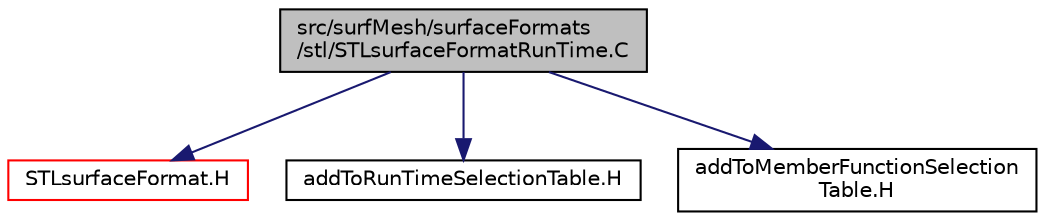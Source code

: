digraph "src/surfMesh/surfaceFormats/stl/STLsurfaceFormatRunTime.C"
{
  bgcolor="transparent";
  edge [fontname="Helvetica",fontsize="10",labelfontname="Helvetica",labelfontsize="10"];
  node [fontname="Helvetica",fontsize="10",shape=record];
  Node1 [label="src/surfMesh/surfaceFormats\l/stl/STLsurfaceFormatRunTime.C",height=0.2,width=0.4,color="black", fillcolor="grey75", style="filled", fontcolor="black"];
  Node1 -> Node2 [color="midnightblue",fontsize="10",style="solid",fontname="Helvetica"];
  Node2 [label="STLsurfaceFormat.H",height=0.2,width=0.4,color="red",URL="$a10007.html"];
  Node1 -> Node3 [color="midnightblue",fontsize="10",style="solid",fontname="Helvetica"];
  Node3 [label="addToRunTimeSelectionTable.H",height=0.2,width=0.4,color="black",URL="$a08150.html",tooltip="Macros for easy insertion into run-time selection tables. "];
  Node1 -> Node4 [color="midnightblue",fontsize="10",style="solid",fontname="Helvetica"];
  Node4 [label="addToMemberFunctionSelection\lTable.H",height=0.2,width=0.4,color="black",URL="$a08152.html",tooltip="Macros for easy insertion into member function selection tables. "];
}
